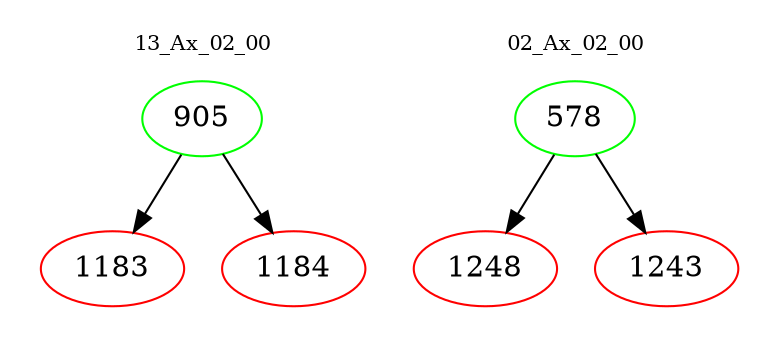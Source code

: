 digraph{
subgraph cluster_0 {
color = white
label = "13_Ax_02_00";
fontsize=10;
T0_905 [label="905", color="green"]
T0_905 -> T0_1183 [color="black"]
T0_1183 [label="1183", color="red"]
T0_905 -> T0_1184 [color="black"]
T0_1184 [label="1184", color="red"]
}
subgraph cluster_1 {
color = white
label = "02_Ax_02_00";
fontsize=10;
T1_578 [label="578", color="green"]
T1_578 -> T1_1248 [color="black"]
T1_1248 [label="1248", color="red"]
T1_578 -> T1_1243 [color="black"]
T1_1243 [label="1243", color="red"]
}
}
